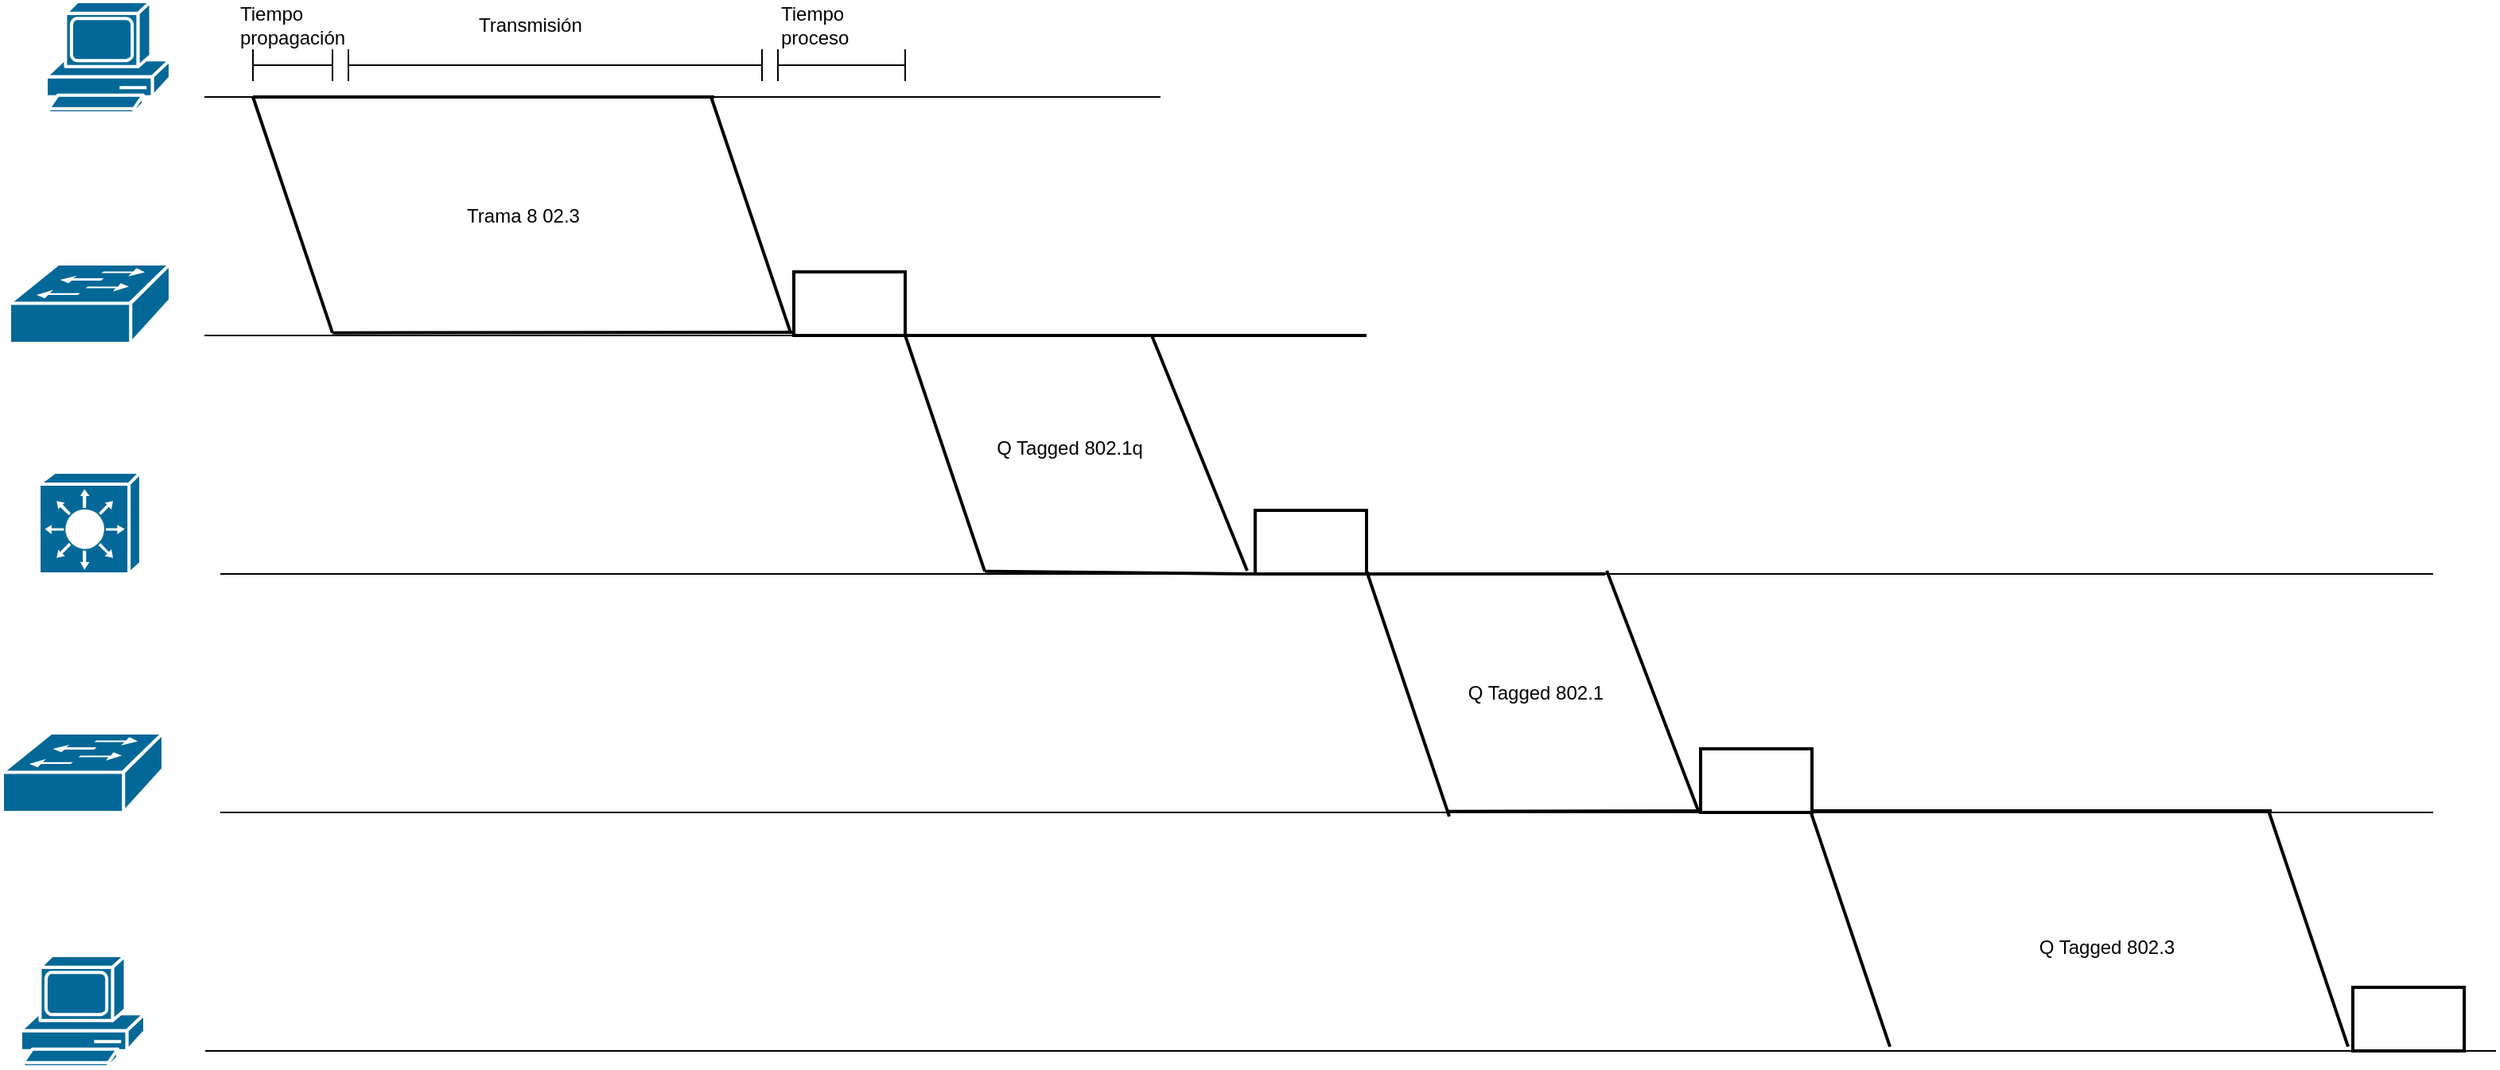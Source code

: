 <mxfile version="16.2.4" type="github">
  <diagram id="cnEnw0kDGCD_YMDAbp0f" name="Page-1">
    <mxGraphModel dx="4063" dy="2209" grid="1" gridSize="10" guides="1" tooltips="1" connect="1" arrows="1" fold="1" page="1" pageScale="1" pageWidth="827" pageHeight="1169" math="0" shadow="0">
      <root>
        <mxCell id="0" />
        <mxCell id="1" parent="0" />
        <mxCell id="t8Sm0MTU18PulPnbNp05-1" value="" style="shape=mxgraph.cisco.computers_and_peripherals.pc;sketch=0;html=1;pointerEvents=1;dashed=0;fillColor=#036897;strokeColor=#ffffff;strokeWidth=2;verticalLabelPosition=bottom;verticalAlign=top;align=center;outlineConnect=0;" vertex="1" parent="1">
          <mxGeometry x="60" y="60" width="78" height="70" as="geometry" />
        </mxCell>
        <mxCell id="t8Sm0MTU18PulPnbNp05-3" value="" style="shape=mxgraph.cisco.switches.workgroup_switch;sketch=0;html=1;pointerEvents=1;dashed=0;fillColor=#036897;strokeColor=#ffffff;strokeWidth=2;verticalLabelPosition=bottom;verticalAlign=top;align=center;outlineConnect=0;" vertex="1" parent="1">
          <mxGeometry x="37" y="225" width="101" height="50" as="geometry" />
        </mxCell>
        <mxCell id="t8Sm0MTU18PulPnbNp05-4" value="" style="shape=mxgraph.cisco.switches.layer_3_switch;sketch=0;html=1;pointerEvents=1;dashed=0;fillColor=#036897;strokeColor=#ffffff;strokeWidth=2;verticalLabelPosition=bottom;verticalAlign=top;align=center;outlineConnect=0;" vertex="1" parent="1">
          <mxGeometry x="55.5" y="356" width="64" height="64" as="geometry" />
        </mxCell>
        <mxCell id="t8Sm0MTU18PulPnbNp05-5" value="" style="shape=mxgraph.cisco.switches.workgroup_switch;sketch=0;html=1;pointerEvents=1;dashed=0;fillColor=#036897;strokeColor=#ffffff;strokeWidth=2;verticalLabelPosition=bottom;verticalAlign=top;align=center;outlineConnect=0;" vertex="1" parent="1">
          <mxGeometry x="32.5" y="520" width="101" height="50" as="geometry" />
        </mxCell>
        <mxCell id="t8Sm0MTU18PulPnbNp05-6" value="" style="shape=mxgraph.cisco.computers_and_peripherals.pc;sketch=0;html=1;pointerEvents=1;dashed=0;fillColor=#036897;strokeColor=#ffffff;strokeWidth=2;verticalLabelPosition=bottom;verticalAlign=top;align=center;outlineConnect=0;" vertex="1" parent="1">
          <mxGeometry x="44" y="660" width="78" height="70" as="geometry" />
        </mxCell>
        <mxCell id="t8Sm0MTU18PulPnbNp05-12" value="" style="shape=partialRectangle;whiteSpace=wrap;html=1;left=0;right=0;fillColor=none;" vertex="1" parent="1">
          <mxGeometry x="170" y="420" width="1390" height="150" as="geometry" />
        </mxCell>
        <mxCell id="t8Sm0MTU18PulPnbNp05-14" value="" style="shape=partialRectangle;whiteSpace=wrap;html=1;left=0;right=0;fillColor=none;" vertex="1" parent="1">
          <mxGeometry x="160" y="120" width="600" height="150" as="geometry" />
        </mxCell>
        <mxCell id="t8Sm0MTU18PulPnbNp05-18" value="" style="endArrow=none;html=1;rounded=0;shadow=0;strokeWidth=2;" edge="1" parent="1">
          <mxGeometry width="50" height="50" relative="1" as="geometry">
            <mxPoint x="190" y="120" as="sourcePoint" />
            <mxPoint x="480" y="120" as="targetPoint" />
          </mxGeometry>
        </mxCell>
        <mxCell id="t8Sm0MTU18PulPnbNp05-19" value="" style="endArrow=none;html=1;rounded=0;shadow=0;strokeWidth=2;" edge="1" parent="1">
          <mxGeometry width="50" height="50" relative="1" as="geometry">
            <mxPoint x="240" y="268.33" as="sourcePoint" />
            <mxPoint x="530" y="268" as="targetPoint" />
          </mxGeometry>
        </mxCell>
        <mxCell id="t8Sm0MTU18PulPnbNp05-20" value="" style="endArrow=none;html=1;rounded=0;shadow=0;strokeWidth=2;" edge="1" parent="1">
          <mxGeometry width="50" height="50" relative="1" as="geometry">
            <mxPoint x="190" y="120" as="sourcePoint" />
            <mxPoint x="240" y="268.33" as="targetPoint" />
          </mxGeometry>
        </mxCell>
        <mxCell id="t8Sm0MTU18PulPnbNp05-21" value="" style="endArrow=none;html=1;rounded=0;shadow=0;strokeWidth=2;" edge="1" parent="1">
          <mxGeometry width="50" height="50" relative="1" as="geometry">
            <mxPoint x="478" y="120" as="sourcePoint" />
            <mxPoint x="528" y="268.33" as="targetPoint" />
          </mxGeometry>
        </mxCell>
        <mxCell id="t8Sm0MTU18PulPnbNp05-24" value="Trama 8 02.3" style="text;html=1;strokeColor=none;fillColor=none;align=center;verticalAlign=middle;whiteSpace=wrap;rounded=0;" vertex="1" parent="1">
          <mxGeometry x="320" y="180" width="80" height="30" as="geometry" />
        </mxCell>
        <mxCell id="t8Sm0MTU18PulPnbNp05-25" value="" style="endArrow=none;html=1;rounded=0;shadow=0;strokeColor=default;strokeWidth=1;" edge="1" parent="1">
          <mxGeometry width="50" height="50" relative="1" as="geometry">
            <mxPoint x="190" y="100" as="sourcePoint" />
            <mxPoint x="240" y="100" as="targetPoint" />
          </mxGeometry>
        </mxCell>
        <mxCell id="t8Sm0MTU18PulPnbNp05-27" value="" style="endArrow=none;html=1;rounded=0;shadow=0;strokeColor=default;strokeWidth=1;" edge="1" parent="1">
          <mxGeometry width="50" height="50" relative="1" as="geometry">
            <mxPoint x="240" y="110" as="sourcePoint" />
            <mxPoint x="240" y="90" as="targetPoint" />
            <Array as="points">
              <mxPoint x="240" y="100" />
            </Array>
          </mxGeometry>
        </mxCell>
        <mxCell id="t8Sm0MTU18PulPnbNp05-28" value="" style="endArrow=none;html=1;rounded=0;shadow=0;strokeColor=default;strokeWidth=1;" edge="1" parent="1">
          <mxGeometry width="50" height="50" relative="1" as="geometry">
            <mxPoint x="190" y="110" as="sourcePoint" />
            <mxPoint x="190" y="90" as="targetPoint" />
            <Array as="points" />
          </mxGeometry>
        </mxCell>
        <mxCell id="t8Sm0MTU18PulPnbNp05-29" value="" style="rounded=0;whiteSpace=wrap;html=1;strokeWidth=2;" vertex="1" parent="1">
          <mxGeometry x="530" y="230" width="70" height="40" as="geometry" />
        </mxCell>
        <mxCell id="t8Sm0MTU18PulPnbNp05-30" value="" style="endArrow=none;html=1;rounded=0;shadow=0;strokeWidth=2;" edge="1" parent="1">
          <mxGeometry width="50" height="50" relative="1" as="geometry">
            <mxPoint x="600" y="270" as="sourcePoint" />
            <mxPoint x="890" y="270" as="targetPoint" />
          </mxGeometry>
        </mxCell>
        <mxCell id="t8Sm0MTU18PulPnbNp05-31" value="" style="endArrow=none;html=1;rounded=0;shadow=0;strokeWidth=2;entryX=0;entryY=1;entryDx=0;entryDy=0;" edge="1" parent="1" target="t8Sm0MTU18PulPnbNp05-35">
          <mxGeometry width="50" height="50" relative="1" as="geometry">
            <mxPoint x="650" y="418.33" as="sourcePoint" />
            <mxPoint x="940" y="418" as="targetPoint" />
          </mxGeometry>
        </mxCell>
        <mxCell id="t8Sm0MTU18PulPnbNp05-32" value="" style="endArrow=none;html=1;rounded=0;shadow=0;strokeWidth=2;" edge="1" parent="1">
          <mxGeometry width="50" height="50" relative="1" as="geometry">
            <mxPoint x="600" y="270" as="sourcePoint" />
            <mxPoint x="650" y="418.33" as="targetPoint" />
          </mxGeometry>
        </mxCell>
        <mxCell id="t8Sm0MTU18PulPnbNp05-33" value="" style="endArrow=none;html=1;rounded=0;shadow=0;strokeWidth=2;" edge="1" parent="1">
          <mxGeometry width="50" height="50" relative="1" as="geometry">
            <mxPoint x="755" y="270" as="sourcePoint" />
            <mxPoint x="815" y="418" as="targetPoint" />
            <Array as="points" />
          </mxGeometry>
        </mxCell>
        <mxCell id="t8Sm0MTU18PulPnbNp05-34" value="Q Tagged 802.1q" style="text;html=1;strokeColor=none;fillColor=none;align=center;verticalAlign=middle;whiteSpace=wrap;rounded=0;" vertex="1" parent="1">
          <mxGeometry x="647" y="326" width="113" height="30" as="geometry" />
        </mxCell>
        <mxCell id="t8Sm0MTU18PulPnbNp05-35" value="" style="rounded=0;whiteSpace=wrap;html=1;strokeWidth=2;" vertex="1" parent="1">
          <mxGeometry x="820" y="380" width="70" height="40" as="geometry" />
        </mxCell>
        <mxCell id="t8Sm0MTU18PulPnbNp05-36" value="" style="endArrow=none;html=1;rounded=0;shadow=0;strokeWidth=2;" edge="1" parent="1">
          <mxGeometry width="50" height="50" relative="1" as="geometry">
            <mxPoint x="1169" y="569" as="sourcePoint" />
            <mxPoint x="1459" y="569" as="targetPoint" />
          </mxGeometry>
        </mxCell>
        <mxCell id="t8Sm0MTU18PulPnbNp05-38" value="" style="endArrow=none;html=1;rounded=0;shadow=0;strokeWidth=2;" edge="1" parent="1">
          <mxGeometry width="50" height="50" relative="1" as="geometry">
            <mxPoint x="1169" y="569" as="sourcePoint" />
            <mxPoint x="1219" y="717.33" as="targetPoint" />
          </mxGeometry>
        </mxCell>
        <mxCell id="t8Sm0MTU18PulPnbNp05-39" value="" style="endArrow=none;html=1;rounded=0;shadow=0;strokeWidth=2;" edge="1" parent="1">
          <mxGeometry width="50" height="50" relative="1" as="geometry">
            <mxPoint x="1457" y="569" as="sourcePoint" />
            <mxPoint x="1507" y="717.33" as="targetPoint" />
          </mxGeometry>
        </mxCell>
        <mxCell id="t8Sm0MTU18PulPnbNp05-41" value="" style="endArrow=none;html=1;rounded=0;shadow=0;strokeWidth=2;entryX=0;entryY=1;entryDx=0;entryDy=0;" edge="1" parent="1">
          <mxGeometry width="50" height="50" relative="1" as="geometry">
            <mxPoint x="940" y="569.33" as="sourcePoint" />
            <mxPoint x="1140" y="569" as="targetPoint" />
          </mxGeometry>
        </mxCell>
        <mxCell id="t8Sm0MTU18PulPnbNp05-42" value="" style="endArrow=none;html=1;rounded=0;shadow=0;strokeWidth=2;entryX=0.577;entryY=1.017;entryDx=0;entryDy=0;entryPerimeter=0;" edge="1" parent="1">
          <mxGeometry width="50" height="50" relative="1" as="geometry">
            <mxPoint x="890" y="418" as="sourcePoint" />
            <mxPoint x="942.03" y="572.55" as="targetPoint" />
          </mxGeometry>
        </mxCell>
        <mxCell id="t8Sm0MTU18PulPnbNp05-43" value="" style="endArrow=none;html=1;rounded=0;shadow=0;strokeWidth=2;entryX=0.718;entryY=1.001;entryDx=0;entryDy=0;entryPerimeter=0;" edge="1" parent="1">
          <mxGeometry width="50" height="50" relative="1" as="geometry">
            <mxPoint x="1041" y="418" as="sourcePoint" />
            <mxPoint x="1099.02" y="570.15" as="targetPoint" />
            <Array as="points" />
          </mxGeometry>
        </mxCell>
        <mxCell id="t8Sm0MTU18PulPnbNp05-44" value="Q Tagged 802.1" style="text;html=1;strokeColor=none;fillColor=none;align=center;verticalAlign=middle;whiteSpace=wrap;rounded=0;" vertex="1" parent="1">
          <mxGeometry x="940" y="480" width="113" height="30" as="geometry" />
        </mxCell>
        <mxCell id="t8Sm0MTU18PulPnbNp05-45" value="" style="rounded=0;whiteSpace=wrap;html=1;strokeWidth=2;" vertex="1" parent="1">
          <mxGeometry x="1100" y="530" width="70" height="40" as="geometry" />
        </mxCell>
        <mxCell id="t8Sm0MTU18PulPnbNp05-47" value="Q Tagged 802.3" style="text;html=1;strokeColor=none;fillColor=none;align=center;verticalAlign=middle;whiteSpace=wrap;rounded=0;" vertex="1" parent="1">
          <mxGeometry x="1299" y="640" width="113" height="30" as="geometry" />
        </mxCell>
        <mxCell id="t8Sm0MTU18PulPnbNp05-48" value="" style="endArrow=none;html=1;rounded=0;shadow=0;strokeColor=default;strokeWidth=1;" edge="1" parent="1">
          <mxGeometry width="50" height="50" relative="1" as="geometry">
            <mxPoint x="160" y="720" as="sourcePoint" />
            <mxPoint x="1600" y="720" as="targetPoint" />
          </mxGeometry>
        </mxCell>
        <mxCell id="t8Sm0MTU18PulPnbNp05-49" value="Tiempo&lt;br&gt;propagación" style="text;html=1;strokeColor=none;fillColor=none;align=left;verticalAlign=middle;whiteSpace=wrap;rounded=0;" vertex="1" parent="1">
          <mxGeometry x="180" y="60" width="60" height="30" as="geometry" />
        </mxCell>
        <mxCell id="t8Sm0MTU18PulPnbNp05-50" value="" style="endArrow=none;html=1;rounded=0;shadow=0;strokeColor=default;strokeWidth=1;" edge="1" parent="1">
          <mxGeometry width="50" height="50" relative="1" as="geometry">
            <mxPoint x="250" y="100" as="sourcePoint" />
            <mxPoint x="510" y="100" as="targetPoint" />
          </mxGeometry>
        </mxCell>
        <mxCell id="t8Sm0MTU18PulPnbNp05-51" value="" style="endArrow=none;html=1;rounded=0;shadow=0;strokeColor=default;strokeWidth=1;" edge="1" parent="1">
          <mxGeometry width="50" height="50" relative="1" as="geometry">
            <mxPoint x="510" y="110" as="sourcePoint" />
            <mxPoint x="510" y="110" as="targetPoint" />
            <Array as="points">
              <mxPoint x="510" y="90" />
            </Array>
          </mxGeometry>
        </mxCell>
        <mxCell id="t8Sm0MTU18PulPnbNp05-52" value="" style="endArrow=none;html=1;rounded=0;shadow=0;strokeColor=default;strokeWidth=1;" edge="1" parent="1">
          <mxGeometry width="50" height="50" relative="1" as="geometry">
            <mxPoint x="250" y="110" as="sourcePoint" />
            <mxPoint x="250" y="90" as="targetPoint" />
            <Array as="points" />
          </mxGeometry>
        </mxCell>
        <mxCell id="t8Sm0MTU18PulPnbNp05-53" value="" style="endArrow=none;html=1;rounded=0;shadow=0;strokeColor=default;strokeWidth=1;" edge="1" parent="1">
          <mxGeometry width="50" height="50" relative="1" as="geometry">
            <mxPoint x="520" y="100" as="sourcePoint" />
            <mxPoint x="600" y="100" as="targetPoint" />
          </mxGeometry>
        </mxCell>
        <mxCell id="t8Sm0MTU18PulPnbNp05-54" value="" style="endArrow=none;html=1;rounded=0;shadow=0;strokeColor=default;strokeWidth=1;" edge="1" parent="1">
          <mxGeometry width="50" height="50" relative="1" as="geometry">
            <mxPoint x="600" y="110" as="sourcePoint" />
            <mxPoint x="600" y="90" as="targetPoint" />
            <Array as="points">
              <mxPoint x="600" y="100" />
            </Array>
          </mxGeometry>
        </mxCell>
        <mxCell id="t8Sm0MTU18PulPnbNp05-55" value="" style="endArrow=none;html=1;rounded=0;shadow=0;strokeColor=default;strokeWidth=1;" edge="1" parent="1">
          <mxGeometry width="50" height="50" relative="1" as="geometry">
            <mxPoint x="520" y="110" as="sourcePoint" />
            <mxPoint x="520" y="90" as="targetPoint" />
            <Array as="points" />
          </mxGeometry>
        </mxCell>
        <mxCell id="t8Sm0MTU18PulPnbNp05-56" value="Tiempo&lt;br&gt;proceso" style="text;html=1;strokeColor=none;fillColor=none;align=left;verticalAlign=middle;whiteSpace=wrap;rounded=0;" vertex="1" parent="1">
          <mxGeometry x="520" y="60" width="60" height="30" as="geometry" />
        </mxCell>
        <mxCell id="t8Sm0MTU18PulPnbNp05-57" value="Transmisión" style="text;html=1;strokeColor=none;fillColor=none;align=left;verticalAlign=middle;whiteSpace=wrap;rounded=0;" vertex="1" parent="1">
          <mxGeometry x="330" y="60" width="60" height="30" as="geometry" />
        </mxCell>
        <mxCell id="t8Sm0MTU18PulPnbNp05-59" value="" style="endArrow=none;html=1;rounded=0;shadow=0;strokeColor=default;strokeWidth=2;" edge="1" parent="1">
          <mxGeometry width="50" height="50" relative="1" as="geometry">
            <mxPoint x="890" y="420" as="sourcePoint" />
            <mxPoint x="1040" y="420" as="targetPoint" />
          </mxGeometry>
        </mxCell>
        <mxCell id="t8Sm0MTU18PulPnbNp05-60" value="" style="rounded=0;whiteSpace=wrap;html=1;strokeWidth=2;" vertex="1" parent="1">
          <mxGeometry x="1510" y="680" width="70" height="40" as="geometry" />
        </mxCell>
      </root>
    </mxGraphModel>
  </diagram>
</mxfile>
